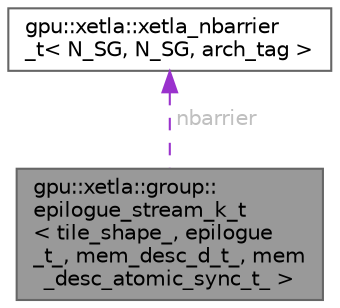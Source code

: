 digraph "gpu::xetla::group::epilogue_stream_k_t&lt; tile_shape_, epilogue_t_, mem_desc_d_t_, mem_desc_atomic_sync_t_ &gt;"
{
 // LATEX_PDF_SIZE
  bgcolor="transparent";
  edge [fontname=Helvetica,fontsize=10,labelfontname=Helvetica,labelfontsize=10];
  node [fontname=Helvetica,fontsize=10,shape=box,height=0.2,width=0.4];
  Node1 [id="Node000001",label="gpu::xetla::group::\lepilogue_stream_k_t\l\< tile_shape_, epilogue\l_t_, mem_desc_d_t_, mem\l_desc_atomic_sync_t_ \>",height=0.2,width=0.4,color="gray40", fillcolor="grey60", style="filled", fontcolor="black",tooltip="Is the epilogue functor specialized for stream_k."];
  Node2 -> Node1 [id="edge1_Node000001_Node000002",dir="back",color="darkorchid3",style="dashed",tooltip=" ",label=" nbarrier",fontcolor="grey" ];
  Node2 [id="Node000002",label="gpu::xetla::xetla_nbarrier\l_t\< N_SG, N_SG, arch_tag \>",height=0.2,width=0.4,color="gray40", fillcolor="white", style="filled",URL="$structgpu_1_1xetla_1_1xetla__nbarrier__t.html",tooltip=" "];
}
